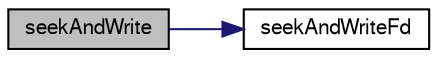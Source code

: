 digraph "seekAndWrite"
{
  edge [fontname="FreeSans",fontsize="10",labelfontname="FreeSans",labelfontsize="10"];
  node [fontname="FreeSans",fontsize="10",shape=record];
  rankdir="LR";
  Node285637 [label="seekAndWrite",height=0.2,width=0.4,color="black", fillcolor="grey75", style="filled", fontcolor="black"];
  Node285637 -> Node285638 [color="midnightblue",fontsize="10",style="solid",fontname="FreeSans"];
  Node285638 [label="seekAndWriteFd",height=0.2,width=0.4,color="black", fillcolor="white", style="filled",URL="$sqlite3_8c.html#a895b2d10c731bd0795d183c55e703602"];
}
